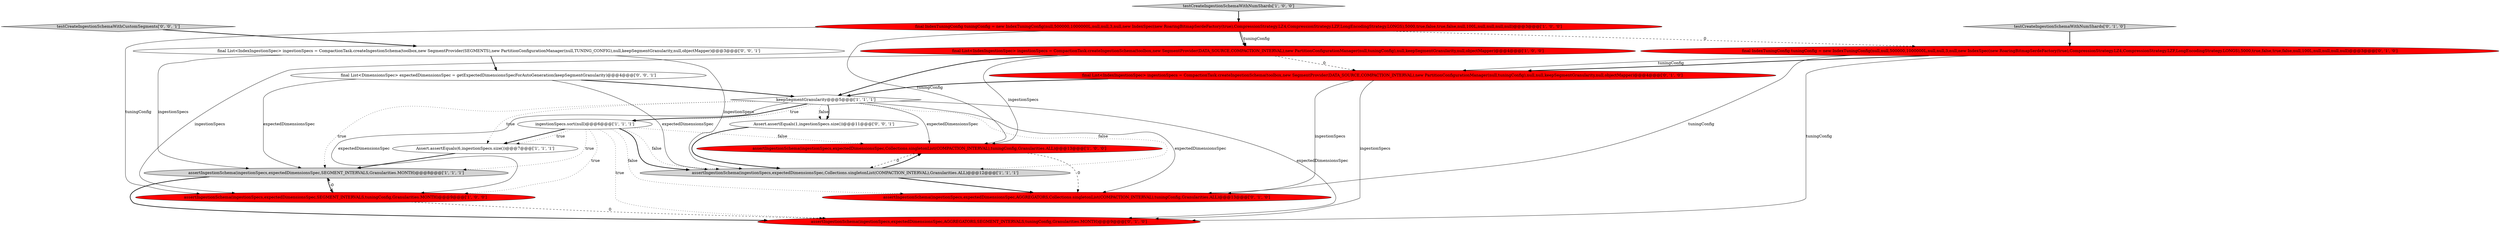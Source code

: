 digraph {
12 [style = filled, label = "assertIngestionSchema(ingestionSpecs,expectedDimensionsSpec,AGGREGATORS,Collections.singletonList(COMPACTION_INTERVAL),tuningConfig,Granularities.ALL)@@@13@@@['0', '1', '0']", fillcolor = red, shape = ellipse image = "AAA1AAABBB2BBB"];
5 [style = filled, label = "Assert.assertEquals(6,ingestionSpecs.size())@@@7@@@['1', '1', '1']", fillcolor = white, shape = ellipse image = "AAA0AAABBB1BBB"];
2 [style = filled, label = "assertIngestionSchema(ingestionSpecs,expectedDimensionsSpec,SEGMENT_INTERVALS,Granularities.MONTH)@@@8@@@['1', '1', '1']", fillcolor = lightgray, shape = ellipse image = "AAA0AAABBB1BBB"];
6 [style = filled, label = "final IndexTuningConfig tuningConfig = new IndexTuningConfig(null,500000,1000000L,null,null,3,null,new IndexSpec(new RoaringBitmapSerdeFactory(true),CompressionStrategy.LZ4,CompressionStrategy.LZF,LongEncodingStrategy.LONGS),5000,true,false,true,false,null,100L,null,null,null,null)@@@3@@@['1', '0', '0']", fillcolor = red, shape = ellipse image = "AAA1AAABBB1BBB"];
16 [style = filled, label = "final List<IndexIngestionSpec> ingestionSpecs = CompactionTask.createIngestionSchema(toolbox,new SegmentProvider(SEGMENTS),new PartitionConfigurationManager(null,TUNING_CONFIG),null,keepSegmentGranularity,null,objectMapper)@@@3@@@['0', '0', '1']", fillcolor = white, shape = ellipse image = "AAA0AAABBB3BBB"];
17 [style = filled, label = "final List<DimensionsSpec> expectedDimensionsSpec = getExpectedDimensionsSpecForAutoGeneration(keepSegmentGranularity)@@@4@@@['0', '0', '1']", fillcolor = white, shape = ellipse image = "AAA0AAABBB3BBB"];
9 [style = filled, label = "keepSegmentGranularity@@@5@@@['1', '1', '1']", fillcolor = white, shape = diamond image = "AAA0AAABBB1BBB"];
1 [style = filled, label = "assertIngestionSchema(ingestionSpecs,expectedDimensionsSpec,Collections.singletonList(COMPACTION_INTERVAL),tuningConfig,Granularities.ALL)@@@13@@@['1', '0', '0']", fillcolor = red, shape = ellipse image = "AAA1AAABBB1BBB"];
13 [style = filled, label = "final IndexTuningConfig tuningConfig = new IndexTuningConfig(null,null,500000,1000000L,null,null,3,null,new IndexSpec(new RoaringBitmapSerdeFactory(true),CompressionStrategy.LZ4,CompressionStrategy.LZF,LongEncodingStrategy.LONGS),5000,true,false,true,false,null,100L,null,null,null,null)@@@3@@@['0', '1', '0']", fillcolor = red, shape = ellipse image = "AAA1AAABBB2BBB"];
7 [style = filled, label = "ingestionSpecs.sort(null)@@@6@@@['1', '1', '1']", fillcolor = white, shape = ellipse image = "AAA0AAABBB1BBB"];
3 [style = filled, label = "testCreateIngestionSchemaWithNumShards['1', '0', '0']", fillcolor = lightgray, shape = diamond image = "AAA0AAABBB1BBB"];
0 [style = filled, label = "assertIngestionSchema(ingestionSpecs,expectedDimensionsSpec,SEGMENT_INTERVALS,tuningConfig,Granularities.MONTH)@@@9@@@['1', '0', '0']", fillcolor = red, shape = ellipse image = "AAA1AAABBB1BBB"];
10 [style = filled, label = "final List<IndexIngestionSpec> ingestionSpecs = CompactionTask.createIngestionSchema(toolbox,new SegmentProvider(DATA_SOURCE,COMPACTION_INTERVAL),new PartitionConfigurationManager(null,tuningConfig),null,null,keepSegmentGranularity,null,objectMapper)@@@4@@@['0', '1', '0']", fillcolor = red, shape = ellipse image = "AAA1AAABBB2BBB"];
11 [style = filled, label = "testCreateIngestionSchemaWithNumShards['0', '1', '0']", fillcolor = lightgray, shape = diamond image = "AAA0AAABBB2BBB"];
14 [style = filled, label = "assertIngestionSchema(ingestionSpecs,expectedDimensionsSpec,AGGREGATORS,SEGMENT_INTERVALS,tuningConfig,Granularities.MONTH)@@@9@@@['0', '1', '0']", fillcolor = red, shape = ellipse image = "AAA1AAABBB2BBB"];
4 [style = filled, label = "assertIngestionSchema(ingestionSpecs,expectedDimensionsSpec,Collections.singletonList(COMPACTION_INTERVAL),Granularities.ALL)@@@12@@@['1', '1', '1']", fillcolor = lightgray, shape = ellipse image = "AAA0AAABBB1BBB"];
15 [style = filled, label = "Assert.assertEquals(1,ingestionSpecs.size())@@@11@@@['0', '0', '1']", fillcolor = white, shape = ellipse image = "AAA0AAABBB3BBB"];
18 [style = filled, label = "testCreateIngestionSchemaWithCustomSegments['0', '0', '1']", fillcolor = lightgray, shape = diamond image = "AAA0AAABBB3BBB"];
8 [style = filled, label = "final List<IndexIngestionSpec> ingestionSpecs = CompactionTask.createIngestionSchema(toolbox,new SegmentProvider(DATA_SOURCE,COMPACTION_INTERVAL),new PartitionConfigurationManager(null,tuningConfig),null,keepSegmentGranularity,null,objectMapper)@@@4@@@['1', '0', '0']", fillcolor = red, shape = ellipse image = "AAA1AAABBB1BBB"];
13->10 [style = solid, label="tuningConfig"];
6->8 [style = solid, label="tuningConfig"];
9->14 [style = solid, label="expectedDimensionsSpec"];
13->10 [style = bold, label=""];
7->2 [style = dotted, label="true"];
9->15 [style = dotted, label="false"];
6->0 [style = solid, label="tuningConfig"];
7->14 [style = dotted, label="true"];
8->10 [style = dashed, label="0"];
7->12 [style = dotted, label="false"];
6->1 [style = solid, label="tuningConfig"];
17->9 [style = bold, label=""];
1->4 [style = dashed, label="0"];
13->12 [style = solid, label="tuningConfig"];
3->6 [style = bold, label=""];
17->4 [style = solid, label="expectedDimensionsSpec"];
8->0 [style = solid, label="ingestionSpecs"];
10->12 [style = solid, label="ingestionSpecs"];
7->4 [style = bold, label=""];
16->17 [style = bold, label=""];
9->7 [style = bold, label=""];
7->0 [style = dotted, label="true"];
9->0 [style = solid, label="expectedDimensionsSpec"];
9->4 [style = dotted, label="false"];
7->5 [style = dotted, label="true"];
0->14 [style = dashed, label="0"];
16->4 [style = solid, label="ingestionSpecs"];
1->12 [style = dashed, label="0"];
9->1 [style = solid, label="expectedDimensionsSpec"];
5->2 [style = bold, label=""];
7->5 [style = bold, label=""];
2->0 [style = bold, label=""];
9->5 [style = dotted, label="true"];
6->13 [style = dashed, label="0"];
16->2 [style = solid, label="ingestionSpecs"];
13->14 [style = solid, label="tuningConfig"];
9->15 [style = bold, label=""];
7->4 [style = dotted, label="false"];
10->14 [style = solid, label="ingestionSpecs"];
9->2 [style = dotted, label="true"];
2->14 [style = bold, label=""];
6->8 [style = bold, label=""];
11->13 [style = bold, label=""];
8->1 [style = solid, label="ingestionSpecs"];
8->9 [style = bold, label=""];
15->4 [style = bold, label=""];
4->12 [style = bold, label=""];
17->2 [style = solid, label="expectedDimensionsSpec"];
4->1 [style = bold, label=""];
10->9 [style = bold, label=""];
0->2 [style = dashed, label="0"];
7->1 [style = dotted, label="false"];
9->7 [style = dotted, label="true"];
9->12 [style = solid, label="expectedDimensionsSpec"];
18->16 [style = bold, label=""];
}
